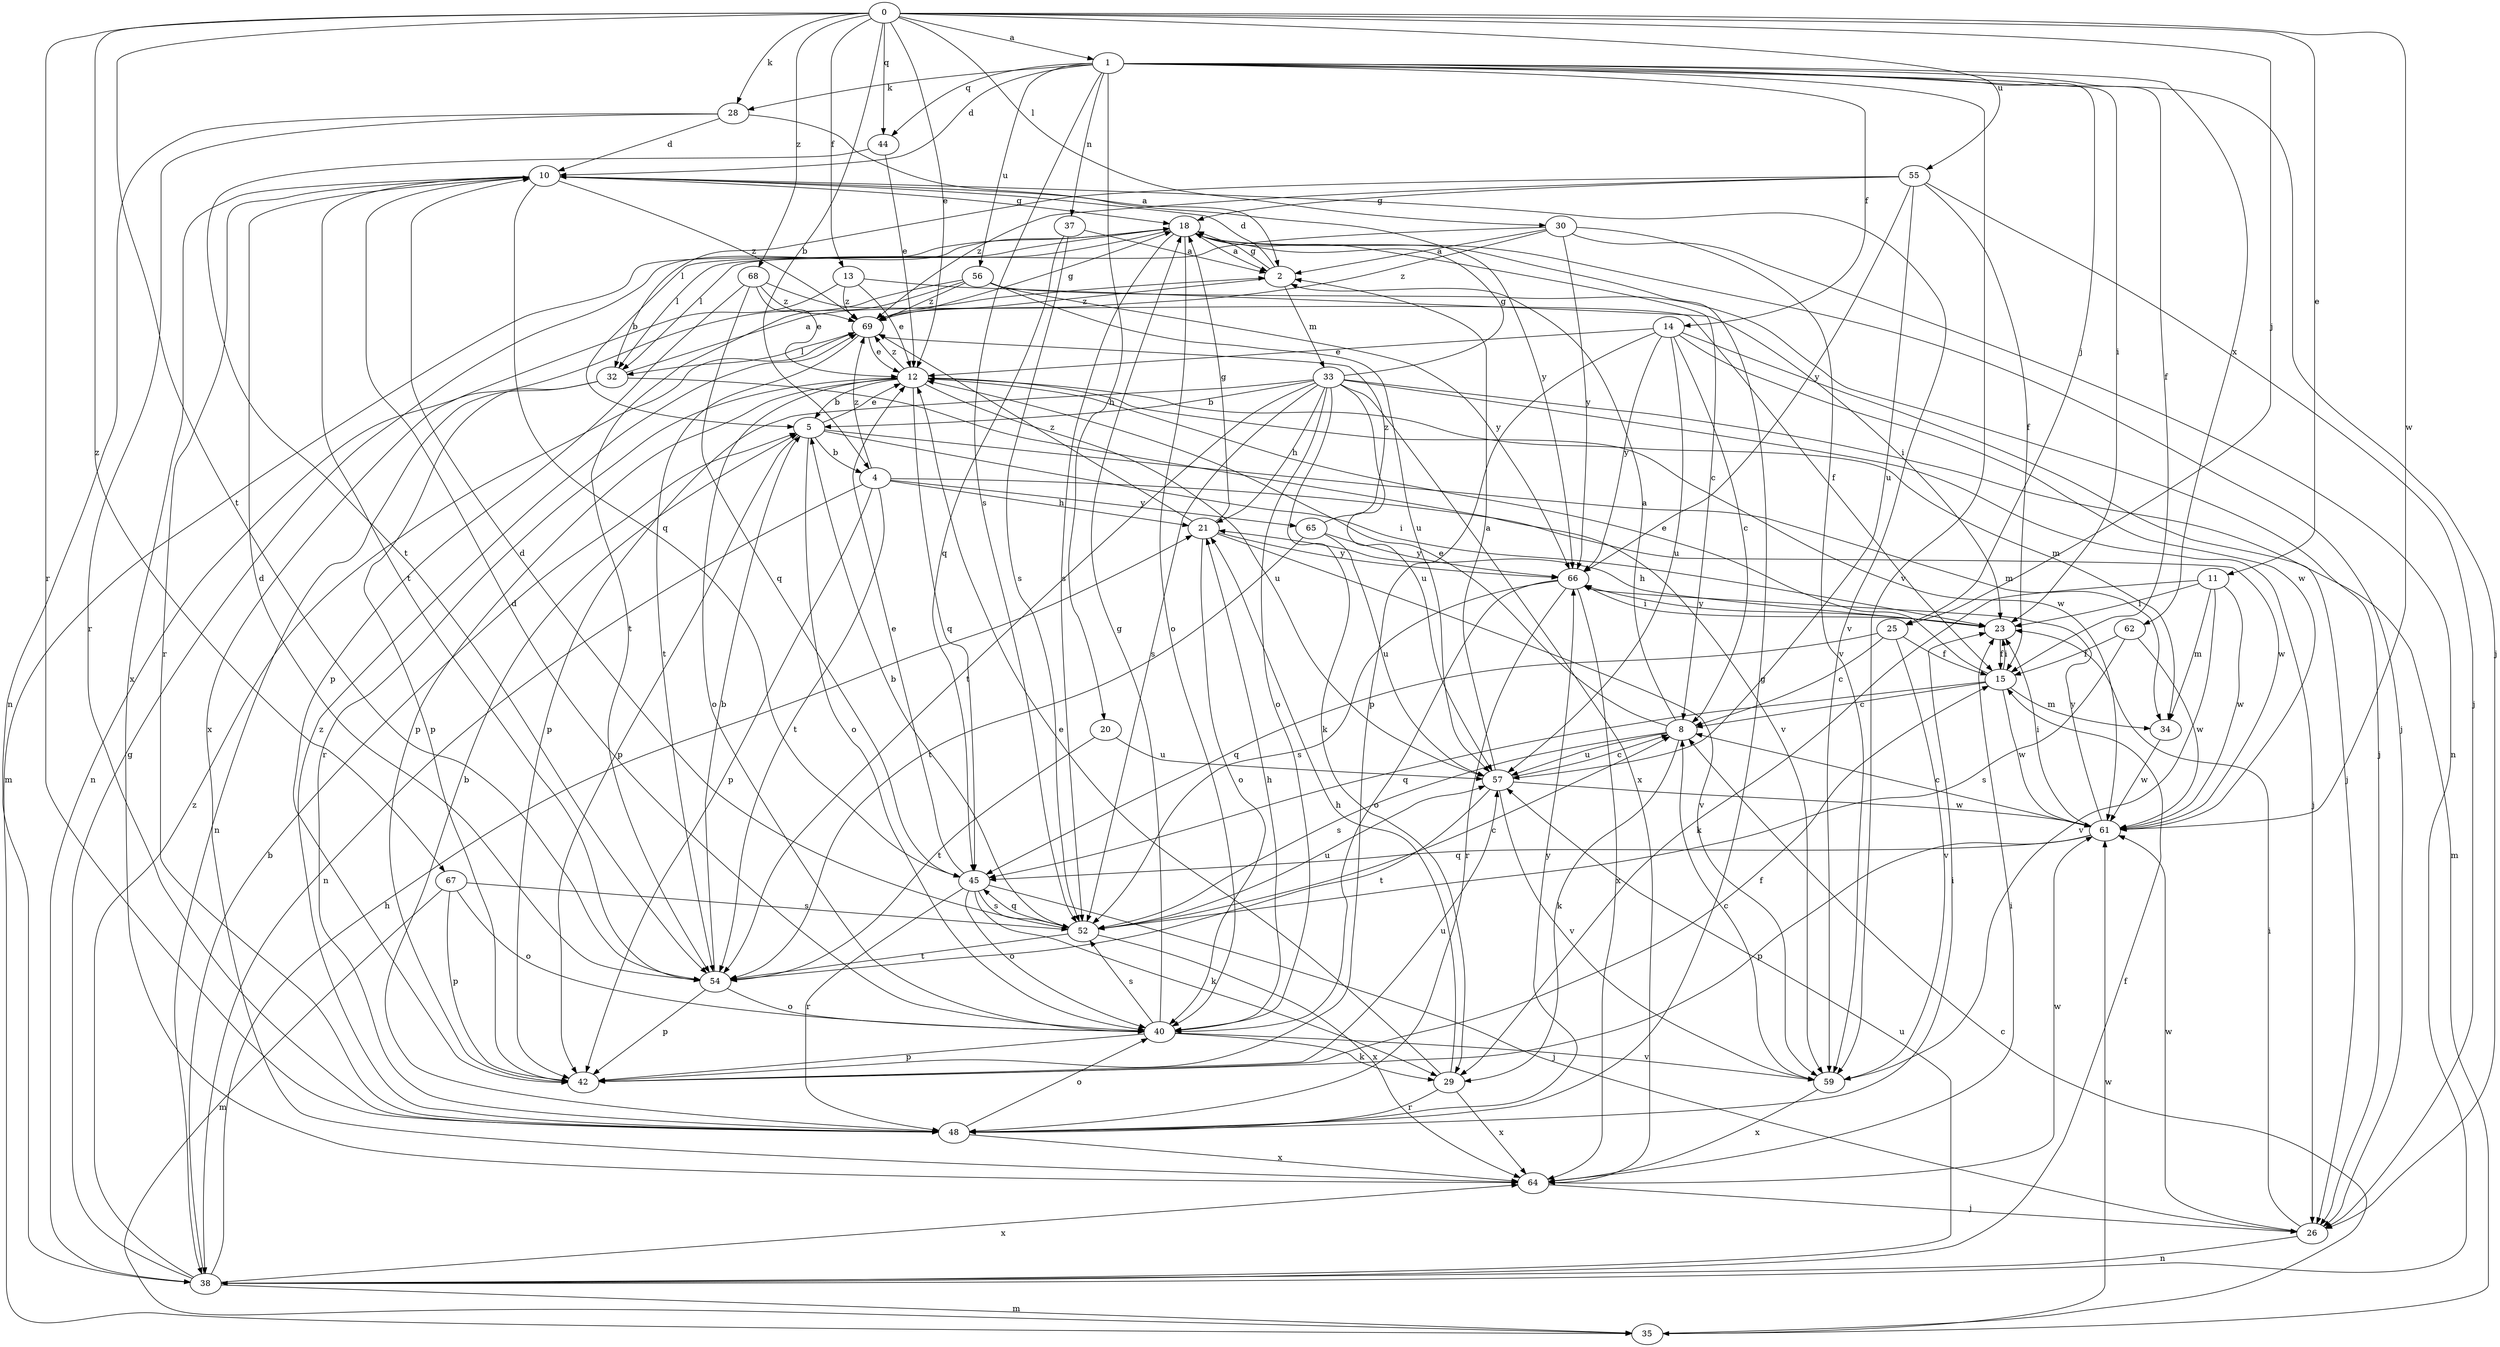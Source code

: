 strict digraph  {
0;
1;
2;
4;
5;
8;
10;
11;
12;
13;
14;
15;
18;
20;
21;
23;
25;
26;
28;
29;
30;
32;
33;
34;
35;
37;
38;
40;
42;
44;
45;
48;
52;
54;
55;
56;
57;
59;
61;
62;
64;
65;
66;
67;
68;
69;
0 -> 1  [label=a];
0 -> 4  [label=b];
0 -> 11  [label=e];
0 -> 12  [label=e];
0 -> 13  [label=f];
0 -> 25  [label=j];
0 -> 28  [label=k];
0 -> 30  [label=l];
0 -> 44  [label=q];
0 -> 48  [label=r];
0 -> 54  [label=t];
0 -> 55  [label=u];
0 -> 61  [label=w];
0 -> 67  [label=z];
0 -> 68  [label=z];
1 -> 10  [label=d];
1 -> 14  [label=f];
1 -> 15  [label=f];
1 -> 20  [label=h];
1 -> 23  [label=i];
1 -> 25  [label=j];
1 -> 26  [label=j];
1 -> 28  [label=k];
1 -> 37  [label=n];
1 -> 44  [label=q];
1 -> 52  [label=s];
1 -> 56  [label=u];
1 -> 59  [label=v];
1 -> 62  [label=x];
2 -> 10  [label=d];
2 -> 18  [label=g];
2 -> 33  [label=m];
2 -> 69  [label=z];
4 -> 21  [label=h];
4 -> 38  [label=n];
4 -> 42  [label=p];
4 -> 54  [label=t];
4 -> 61  [label=w];
4 -> 65  [label=y];
4 -> 69  [label=z];
5 -> 4  [label=b];
5 -> 12  [label=e];
5 -> 23  [label=i];
5 -> 34  [label=m];
5 -> 40  [label=o];
5 -> 42  [label=p];
8 -> 2  [label=a];
8 -> 12  [label=e];
8 -> 29  [label=k];
8 -> 52  [label=s];
8 -> 57  [label=u];
10 -> 18  [label=g];
10 -> 45  [label=q];
10 -> 48  [label=r];
10 -> 54  [label=t];
10 -> 59  [label=v];
10 -> 64  [label=x];
10 -> 66  [label=y];
10 -> 69  [label=z];
11 -> 23  [label=i];
11 -> 29  [label=k];
11 -> 34  [label=m];
11 -> 59  [label=v];
11 -> 61  [label=w];
12 -> 5  [label=b];
12 -> 34  [label=m];
12 -> 40  [label=o];
12 -> 42  [label=p];
12 -> 45  [label=q];
12 -> 48  [label=r];
12 -> 57  [label=u];
12 -> 61  [label=w];
12 -> 69  [label=z];
13 -> 12  [label=e];
13 -> 23  [label=i];
13 -> 64  [label=x];
13 -> 69  [label=z];
14 -> 8  [label=c];
14 -> 12  [label=e];
14 -> 26  [label=j];
14 -> 42  [label=p];
14 -> 57  [label=u];
14 -> 61  [label=w];
14 -> 66  [label=y];
15 -> 8  [label=c];
15 -> 12  [label=e];
15 -> 23  [label=i];
15 -> 34  [label=m];
15 -> 45  [label=q];
15 -> 61  [label=w];
18 -> 2  [label=a];
18 -> 5  [label=b];
18 -> 8  [label=c];
18 -> 26  [label=j];
18 -> 32  [label=l];
18 -> 35  [label=m];
18 -> 40  [label=o];
18 -> 52  [label=s];
20 -> 54  [label=t];
20 -> 57  [label=u];
21 -> 18  [label=g];
21 -> 40  [label=o];
21 -> 59  [label=v];
21 -> 66  [label=y];
21 -> 69  [label=z];
23 -> 15  [label=f];
23 -> 21  [label=h];
23 -> 66  [label=y];
25 -> 8  [label=c];
25 -> 15  [label=f];
25 -> 45  [label=q];
25 -> 59  [label=v];
26 -> 23  [label=i];
26 -> 38  [label=n];
26 -> 61  [label=w];
28 -> 2  [label=a];
28 -> 10  [label=d];
28 -> 38  [label=n];
28 -> 48  [label=r];
29 -> 12  [label=e];
29 -> 21  [label=h];
29 -> 48  [label=r];
29 -> 64  [label=x];
30 -> 2  [label=a];
30 -> 32  [label=l];
30 -> 38  [label=n];
30 -> 59  [label=v];
30 -> 66  [label=y];
30 -> 69  [label=z];
32 -> 2  [label=a];
32 -> 38  [label=n];
32 -> 42  [label=p];
32 -> 59  [label=v];
33 -> 5  [label=b];
33 -> 18  [label=g];
33 -> 21  [label=h];
33 -> 26  [label=j];
33 -> 29  [label=k];
33 -> 35  [label=m];
33 -> 40  [label=o];
33 -> 42  [label=p];
33 -> 52  [label=s];
33 -> 54  [label=t];
33 -> 57  [label=u];
33 -> 64  [label=x];
34 -> 61  [label=w];
35 -> 8  [label=c];
35 -> 61  [label=w];
37 -> 2  [label=a];
37 -> 45  [label=q];
37 -> 52  [label=s];
38 -> 5  [label=b];
38 -> 15  [label=f];
38 -> 18  [label=g];
38 -> 21  [label=h];
38 -> 35  [label=m];
38 -> 57  [label=u];
38 -> 64  [label=x];
38 -> 69  [label=z];
40 -> 10  [label=d];
40 -> 18  [label=g];
40 -> 21  [label=h];
40 -> 29  [label=k];
40 -> 42  [label=p];
40 -> 52  [label=s];
40 -> 59  [label=v];
42 -> 15  [label=f];
42 -> 57  [label=u];
44 -> 12  [label=e];
44 -> 54  [label=t];
45 -> 12  [label=e];
45 -> 26  [label=j];
45 -> 29  [label=k];
45 -> 40  [label=o];
45 -> 48  [label=r];
45 -> 52  [label=s];
48 -> 5  [label=b];
48 -> 18  [label=g];
48 -> 23  [label=i];
48 -> 40  [label=o];
48 -> 64  [label=x];
48 -> 66  [label=y];
48 -> 69  [label=z];
52 -> 5  [label=b];
52 -> 8  [label=c];
52 -> 10  [label=d];
52 -> 45  [label=q];
52 -> 54  [label=t];
52 -> 57  [label=u];
52 -> 64  [label=x];
54 -> 5  [label=b];
54 -> 10  [label=d];
54 -> 40  [label=o];
54 -> 42  [label=p];
55 -> 15  [label=f];
55 -> 18  [label=g];
55 -> 26  [label=j];
55 -> 32  [label=l];
55 -> 57  [label=u];
55 -> 66  [label=y];
55 -> 69  [label=z];
56 -> 26  [label=j];
56 -> 38  [label=n];
56 -> 54  [label=t];
56 -> 57  [label=u];
56 -> 66  [label=y];
56 -> 69  [label=z];
57 -> 2  [label=a];
57 -> 8  [label=c];
57 -> 54  [label=t];
57 -> 59  [label=v];
57 -> 61  [label=w];
59 -> 8  [label=c];
59 -> 64  [label=x];
61 -> 8  [label=c];
61 -> 23  [label=i];
61 -> 42  [label=p];
61 -> 45  [label=q];
61 -> 66  [label=y];
62 -> 15  [label=f];
62 -> 52  [label=s];
62 -> 61  [label=w];
64 -> 23  [label=i];
64 -> 26  [label=j];
64 -> 61  [label=w];
65 -> 54  [label=t];
65 -> 57  [label=u];
65 -> 66  [label=y];
65 -> 69  [label=z];
66 -> 23  [label=i];
66 -> 40  [label=o];
66 -> 48  [label=r];
66 -> 52  [label=s];
66 -> 64  [label=x];
67 -> 35  [label=m];
67 -> 40  [label=o];
67 -> 42  [label=p];
67 -> 52  [label=s];
68 -> 12  [label=e];
68 -> 15  [label=f];
68 -> 42  [label=p];
68 -> 45  [label=q];
68 -> 69  [label=z];
69 -> 12  [label=e];
69 -> 18  [label=g];
69 -> 32  [label=l];
69 -> 54  [label=t];
}
